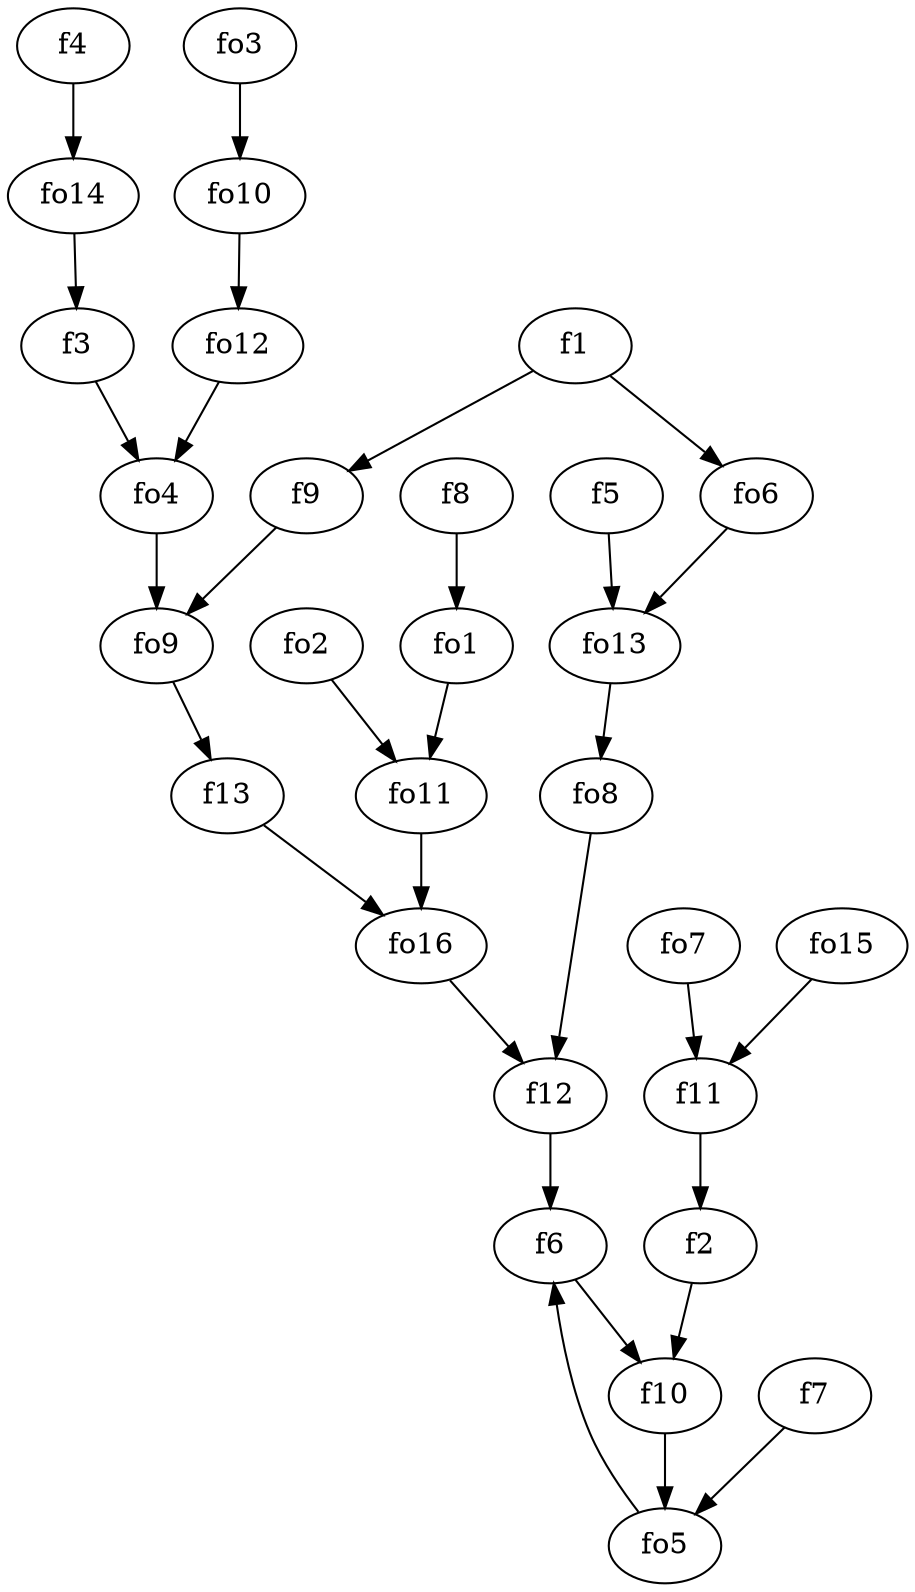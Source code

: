 strict digraph  {
f1;
f2;
f3;
f4;
f5;
f6;
f7;
f8;
f9;
f10;
f11;
f12;
f13;
fo1;
fo2;
fo3;
fo4;
fo5;
fo6;
fo7;
fo8;
fo9;
fo10;
fo11;
fo12;
fo13;
fo14;
fo15;
fo16;
f1 -> f9  [weight=2];
f1 -> fo6  [weight=2];
f2 -> f10  [weight=2];
f3 -> fo4  [weight=2];
f4 -> fo14  [weight=2];
f5 -> fo13  [weight=2];
f6 -> f10  [weight=2];
f7 -> fo5  [weight=2];
f8 -> fo1  [weight=2];
f9 -> fo9  [weight=2];
f10 -> fo5  [weight=2];
f11 -> f2  [weight=2];
f12 -> f6  [weight=2];
f13 -> fo16  [weight=2];
fo1 -> fo11  [weight=2];
fo2 -> fo11  [weight=2];
fo3 -> fo10  [weight=2];
fo4 -> fo9  [weight=2];
fo5 -> f6  [weight=2];
fo6 -> fo13  [weight=2];
fo7 -> f11  [weight=2];
fo8 -> f12  [weight=2];
fo9 -> f13  [weight=2];
fo10 -> fo12  [weight=2];
fo11 -> fo16  [weight=2];
fo12 -> fo4  [weight=2];
fo13 -> fo8  [weight=2];
fo14 -> f3  [weight=2];
fo15 -> f11  [weight=2];
fo16 -> f12  [weight=2];
}
